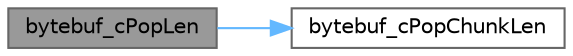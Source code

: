 digraph "bytebuf_cPopLen"
{
 // INTERACTIVE_SVG=YES
 // LATEX_PDF_SIZE
  bgcolor="transparent";
  edge [fontname=Helvetica,fontsize=10,labelfontname=Helvetica,labelfontsize=10];
  node [fontname=Helvetica,fontsize=10,shape=box,height=0.2,width=0.4];
  rankdir="LR";
  Node1 [id="Node000001",label="bytebuf_cPopLen",height=0.2,width=0.4,color="gray40", fillcolor="grey60", style="filled", fontcolor="black",tooltip=" "];
  Node1 -> Node2 [id="edge1_Node000001_Node000002",color="steelblue1",style="solid",tooltip=" "];
  Node2 [id="Node000002",label="bytebuf_cPopChunkLen",height=0.2,width=0.4,color="grey40", fillcolor="white", style="filled",URL="$bytebuf_8h.html#a84760dae59cf39e85e3c0131305ef814",tooltip="Return the number of bytes that can be read contiguously."];
}
